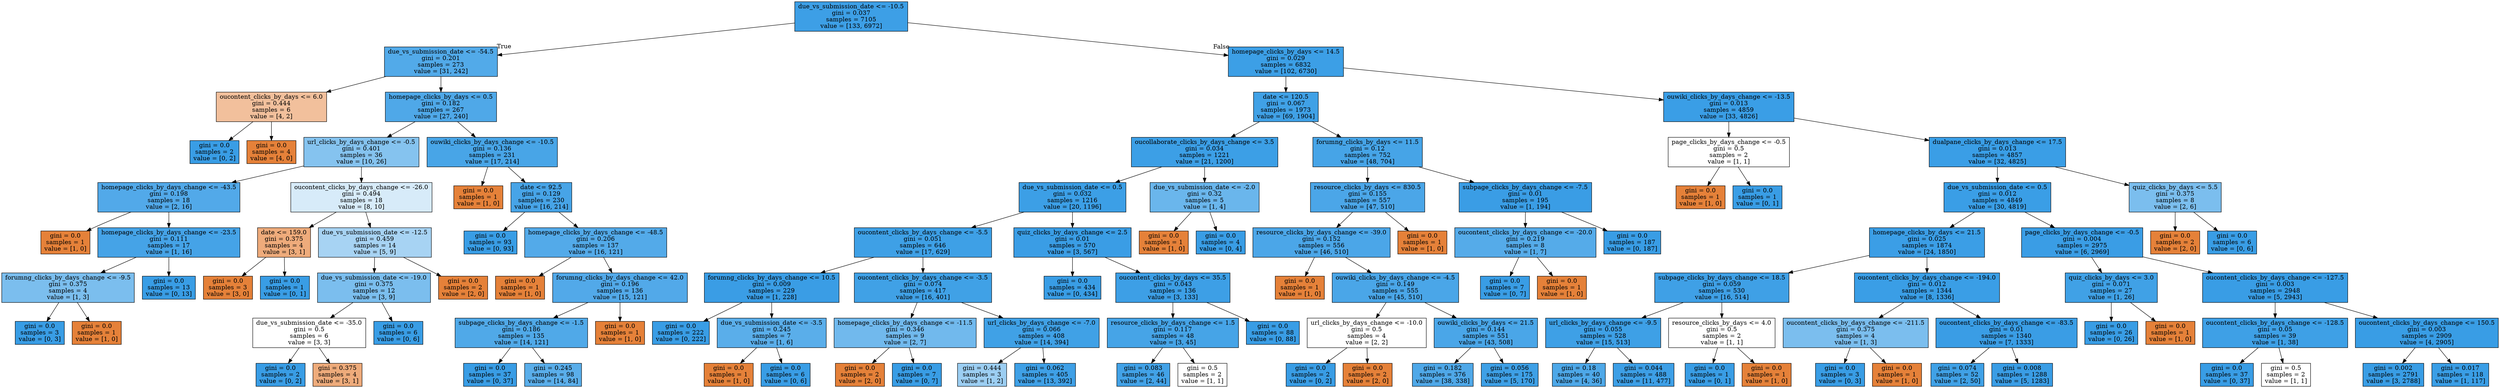 digraph Tree {
node [shape=box, style="filled", color="black"] ;
0 [label="due_vs_submission_date <= -10.5\ngini = 0.037\nsamples = 7105\nvalue = [133, 6972]", fillcolor="#399de5fa"] ;
1 [label="due_vs_submission_date <= -54.5\ngini = 0.201\nsamples = 273\nvalue = [31, 242]", fillcolor="#399de5de"] ;
0 -> 1 [labeldistance=2.5, labelangle=45, headlabel="True"] ;
2 [label="oucontent_clicks_by_days <= 6.0\ngini = 0.444\nsamples = 6\nvalue = [4, 2]", fillcolor="#e581397f"] ;
1 -> 2 ;
3 [label="gini = 0.0\nsamples = 2\nvalue = [0, 2]", fillcolor="#399de5ff"] ;
2 -> 3 ;
4 [label="gini = 0.0\nsamples = 4\nvalue = [4, 0]", fillcolor="#e58139ff"] ;
2 -> 4 ;
5 [label="homepage_clicks_by_days <= 0.5\ngini = 0.182\nsamples = 267\nvalue = [27, 240]", fillcolor="#399de5e2"] ;
1 -> 5 ;
6 [label="url_clicks_by_days_change <= -0.5\ngini = 0.401\nsamples = 36\nvalue = [10, 26]", fillcolor="#399de59d"] ;
5 -> 6 ;
7 [label="homepage_clicks_by_days_change <= -43.5\ngini = 0.198\nsamples = 18\nvalue = [2, 16]", fillcolor="#399de5df"] ;
6 -> 7 ;
8 [label="gini = 0.0\nsamples = 1\nvalue = [1, 0]", fillcolor="#e58139ff"] ;
7 -> 8 ;
9 [label="homepage_clicks_by_days_change <= -23.5\ngini = 0.111\nsamples = 17\nvalue = [1, 16]", fillcolor="#399de5ef"] ;
7 -> 9 ;
10 [label="forumng_clicks_by_days_change <= -9.5\ngini = 0.375\nsamples = 4\nvalue = [1, 3]", fillcolor="#399de5aa"] ;
9 -> 10 ;
11 [label="gini = 0.0\nsamples = 3\nvalue = [0, 3]", fillcolor="#399de5ff"] ;
10 -> 11 ;
12 [label="gini = 0.0\nsamples = 1\nvalue = [1, 0]", fillcolor="#e58139ff"] ;
10 -> 12 ;
13 [label="gini = 0.0\nsamples = 13\nvalue = [0, 13]", fillcolor="#399de5ff"] ;
9 -> 13 ;
14 [label="oucontent_clicks_by_days_change <= -26.0\ngini = 0.494\nsamples = 18\nvalue = [8, 10]", fillcolor="#399de533"] ;
6 -> 14 ;
15 [label="date <= 159.0\ngini = 0.375\nsamples = 4\nvalue = [3, 1]", fillcolor="#e58139aa"] ;
14 -> 15 ;
16 [label="gini = 0.0\nsamples = 3\nvalue = [3, 0]", fillcolor="#e58139ff"] ;
15 -> 16 ;
17 [label="gini = 0.0\nsamples = 1\nvalue = [0, 1]", fillcolor="#399de5ff"] ;
15 -> 17 ;
18 [label="due_vs_submission_date <= -12.5\ngini = 0.459\nsamples = 14\nvalue = [5, 9]", fillcolor="#399de571"] ;
14 -> 18 ;
19 [label="due_vs_submission_date <= -19.0\ngini = 0.375\nsamples = 12\nvalue = [3, 9]", fillcolor="#399de5aa"] ;
18 -> 19 ;
20 [label="due_vs_submission_date <= -35.0\ngini = 0.5\nsamples = 6\nvalue = [3, 3]", fillcolor="#e5813900"] ;
19 -> 20 ;
21 [label="gini = 0.0\nsamples = 2\nvalue = [0, 2]", fillcolor="#399de5ff"] ;
20 -> 21 ;
22 [label="gini = 0.375\nsamples = 4\nvalue = [3, 1]", fillcolor="#e58139aa"] ;
20 -> 22 ;
23 [label="gini = 0.0\nsamples = 6\nvalue = [0, 6]", fillcolor="#399de5ff"] ;
19 -> 23 ;
24 [label="gini = 0.0\nsamples = 2\nvalue = [2, 0]", fillcolor="#e58139ff"] ;
18 -> 24 ;
25 [label="ouwiki_clicks_by_days_change <= -10.5\ngini = 0.136\nsamples = 231\nvalue = [17, 214]", fillcolor="#399de5eb"] ;
5 -> 25 ;
26 [label="gini = 0.0\nsamples = 1\nvalue = [1, 0]", fillcolor="#e58139ff"] ;
25 -> 26 ;
27 [label="date <= 92.5\ngini = 0.129\nsamples = 230\nvalue = [16, 214]", fillcolor="#399de5ec"] ;
25 -> 27 ;
28 [label="gini = 0.0\nsamples = 93\nvalue = [0, 93]", fillcolor="#399de5ff"] ;
27 -> 28 ;
29 [label="homepage_clicks_by_days_change <= -48.5\ngini = 0.206\nsamples = 137\nvalue = [16, 121]", fillcolor="#399de5dd"] ;
27 -> 29 ;
30 [label="gini = 0.0\nsamples = 1\nvalue = [1, 0]", fillcolor="#e58139ff"] ;
29 -> 30 ;
31 [label="forumng_clicks_by_days_change <= 42.0\ngini = 0.196\nsamples = 136\nvalue = [15, 121]", fillcolor="#399de5df"] ;
29 -> 31 ;
32 [label="subpage_clicks_by_days_change <= -1.5\ngini = 0.186\nsamples = 135\nvalue = [14, 121]", fillcolor="#399de5e1"] ;
31 -> 32 ;
33 [label="gini = 0.0\nsamples = 37\nvalue = [0, 37]", fillcolor="#399de5ff"] ;
32 -> 33 ;
34 [label="gini = 0.245\nsamples = 98\nvalue = [14, 84]", fillcolor="#399de5d4"] ;
32 -> 34 ;
35 [label="gini = 0.0\nsamples = 1\nvalue = [1, 0]", fillcolor="#e58139ff"] ;
31 -> 35 ;
36 [label="homepage_clicks_by_days <= 14.5\ngini = 0.029\nsamples = 6832\nvalue = [102, 6730]", fillcolor="#399de5fb"] ;
0 -> 36 [labeldistance=2.5, labelangle=-45, headlabel="False"] ;
37 [label="date <= 120.5\ngini = 0.067\nsamples = 1973\nvalue = [69, 1904]", fillcolor="#399de5f6"] ;
36 -> 37 ;
38 [label="oucollaborate_clicks_by_days_change <= 3.5\ngini = 0.034\nsamples = 1221\nvalue = [21, 1200]", fillcolor="#399de5fb"] ;
37 -> 38 ;
39 [label="due_vs_submission_date <= 0.5\ngini = 0.032\nsamples = 1216\nvalue = [20, 1196]", fillcolor="#399de5fb"] ;
38 -> 39 ;
40 [label="oucontent_clicks_by_days_change <= -5.5\ngini = 0.051\nsamples = 646\nvalue = [17, 629]", fillcolor="#399de5f8"] ;
39 -> 40 ;
41 [label="forumng_clicks_by_days_change <= 10.5\ngini = 0.009\nsamples = 229\nvalue = [1, 228]", fillcolor="#399de5fe"] ;
40 -> 41 ;
42 [label="gini = 0.0\nsamples = 222\nvalue = [0, 222]", fillcolor="#399de5ff"] ;
41 -> 42 ;
43 [label="due_vs_submission_date <= -3.5\ngini = 0.245\nsamples = 7\nvalue = [1, 6]", fillcolor="#399de5d4"] ;
41 -> 43 ;
44 [label="gini = 0.0\nsamples = 1\nvalue = [1, 0]", fillcolor="#e58139ff"] ;
43 -> 44 ;
45 [label="gini = 0.0\nsamples = 6\nvalue = [0, 6]", fillcolor="#399de5ff"] ;
43 -> 45 ;
46 [label="oucontent_clicks_by_days_change <= -3.5\ngini = 0.074\nsamples = 417\nvalue = [16, 401]", fillcolor="#399de5f5"] ;
40 -> 46 ;
47 [label="homepage_clicks_by_days_change <= -11.5\ngini = 0.346\nsamples = 9\nvalue = [2, 7]", fillcolor="#399de5b6"] ;
46 -> 47 ;
48 [label="gini = 0.0\nsamples = 2\nvalue = [2, 0]", fillcolor="#e58139ff"] ;
47 -> 48 ;
49 [label="gini = 0.0\nsamples = 7\nvalue = [0, 7]", fillcolor="#399de5ff"] ;
47 -> 49 ;
50 [label="url_clicks_by_days_change <= -7.0\ngini = 0.066\nsamples = 408\nvalue = [14, 394]", fillcolor="#399de5f6"] ;
46 -> 50 ;
51 [label="gini = 0.444\nsamples = 3\nvalue = [1, 2]", fillcolor="#399de57f"] ;
50 -> 51 ;
52 [label="gini = 0.062\nsamples = 405\nvalue = [13, 392]", fillcolor="#399de5f7"] ;
50 -> 52 ;
53 [label="quiz_clicks_by_days_change <= 2.5\ngini = 0.01\nsamples = 570\nvalue = [3, 567]", fillcolor="#399de5fe"] ;
39 -> 53 ;
54 [label="gini = 0.0\nsamples = 434\nvalue = [0, 434]", fillcolor="#399de5ff"] ;
53 -> 54 ;
55 [label="oucontent_clicks_by_days <= 35.5\ngini = 0.043\nsamples = 136\nvalue = [3, 133]", fillcolor="#399de5f9"] ;
53 -> 55 ;
56 [label="resource_clicks_by_days_change <= 1.5\ngini = 0.117\nsamples = 48\nvalue = [3, 45]", fillcolor="#399de5ee"] ;
55 -> 56 ;
57 [label="gini = 0.083\nsamples = 46\nvalue = [2, 44]", fillcolor="#399de5f3"] ;
56 -> 57 ;
58 [label="gini = 0.5\nsamples = 2\nvalue = [1, 1]", fillcolor="#e5813900"] ;
56 -> 58 ;
59 [label="gini = 0.0\nsamples = 88\nvalue = [0, 88]", fillcolor="#399de5ff"] ;
55 -> 59 ;
60 [label="due_vs_submission_date <= -2.0\ngini = 0.32\nsamples = 5\nvalue = [1, 4]", fillcolor="#399de5bf"] ;
38 -> 60 ;
61 [label="gini = 0.0\nsamples = 1\nvalue = [1, 0]", fillcolor="#e58139ff"] ;
60 -> 61 ;
62 [label="gini = 0.0\nsamples = 4\nvalue = [0, 4]", fillcolor="#399de5ff"] ;
60 -> 62 ;
63 [label="forumng_clicks_by_days <= 11.5\ngini = 0.12\nsamples = 752\nvalue = [48, 704]", fillcolor="#399de5ee"] ;
37 -> 63 ;
64 [label="resource_clicks_by_days <= 830.5\ngini = 0.155\nsamples = 557\nvalue = [47, 510]", fillcolor="#399de5e7"] ;
63 -> 64 ;
65 [label="resource_clicks_by_days_change <= -39.0\ngini = 0.152\nsamples = 556\nvalue = [46, 510]", fillcolor="#399de5e8"] ;
64 -> 65 ;
66 [label="gini = 0.0\nsamples = 1\nvalue = [1, 0]", fillcolor="#e58139ff"] ;
65 -> 66 ;
67 [label="ouwiki_clicks_by_days_change <= -4.5\ngini = 0.149\nsamples = 555\nvalue = [45, 510]", fillcolor="#399de5e9"] ;
65 -> 67 ;
68 [label="url_clicks_by_days_change <= -10.0\ngini = 0.5\nsamples = 4\nvalue = [2, 2]", fillcolor="#e5813900"] ;
67 -> 68 ;
69 [label="gini = 0.0\nsamples = 2\nvalue = [0, 2]", fillcolor="#399de5ff"] ;
68 -> 69 ;
70 [label="gini = 0.0\nsamples = 2\nvalue = [2, 0]", fillcolor="#e58139ff"] ;
68 -> 70 ;
71 [label="ouwiki_clicks_by_days <= 21.5\ngini = 0.144\nsamples = 551\nvalue = [43, 508]", fillcolor="#399de5e9"] ;
67 -> 71 ;
72 [label="gini = 0.182\nsamples = 376\nvalue = [38, 338]", fillcolor="#399de5e2"] ;
71 -> 72 ;
73 [label="gini = 0.056\nsamples = 175\nvalue = [5, 170]", fillcolor="#399de5f8"] ;
71 -> 73 ;
74 [label="gini = 0.0\nsamples = 1\nvalue = [1, 0]", fillcolor="#e58139ff"] ;
64 -> 74 ;
75 [label="subpage_clicks_by_days_change <= -7.5\ngini = 0.01\nsamples = 195\nvalue = [1, 194]", fillcolor="#399de5fe"] ;
63 -> 75 ;
76 [label="oucontent_clicks_by_days_change <= -20.0\ngini = 0.219\nsamples = 8\nvalue = [1, 7]", fillcolor="#399de5db"] ;
75 -> 76 ;
77 [label="gini = 0.0\nsamples = 7\nvalue = [0, 7]", fillcolor="#399de5ff"] ;
76 -> 77 ;
78 [label="gini = 0.0\nsamples = 1\nvalue = [1, 0]", fillcolor="#e58139ff"] ;
76 -> 78 ;
79 [label="gini = 0.0\nsamples = 187\nvalue = [0, 187]", fillcolor="#399de5ff"] ;
75 -> 79 ;
80 [label="ouwiki_clicks_by_days_change <= -13.5\ngini = 0.013\nsamples = 4859\nvalue = [33, 4826]", fillcolor="#399de5fd"] ;
36 -> 80 ;
81 [label="page_clicks_by_days_change <= -0.5\ngini = 0.5\nsamples = 2\nvalue = [1, 1]", fillcolor="#e5813900"] ;
80 -> 81 ;
82 [label="gini = 0.0\nsamples = 1\nvalue = [1, 0]", fillcolor="#e58139ff"] ;
81 -> 82 ;
83 [label="gini = 0.0\nsamples = 1\nvalue = [0, 1]", fillcolor="#399de5ff"] ;
81 -> 83 ;
84 [label="dualpane_clicks_by_days_change <= 17.5\ngini = 0.013\nsamples = 4857\nvalue = [32, 4825]", fillcolor="#399de5fd"] ;
80 -> 84 ;
85 [label="due_vs_submission_date <= 0.5\ngini = 0.012\nsamples = 4849\nvalue = [30, 4819]", fillcolor="#399de5fd"] ;
84 -> 85 ;
86 [label="homepage_clicks_by_days <= 21.5\ngini = 0.025\nsamples = 1874\nvalue = [24, 1850]", fillcolor="#399de5fc"] ;
85 -> 86 ;
87 [label="subpage_clicks_by_days_change <= 18.5\ngini = 0.059\nsamples = 530\nvalue = [16, 514]", fillcolor="#399de5f7"] ;
86 -> 87 ;
88 [label="url_clicks_by_days_change <= -9.5\ngini = 0.055\nsamples = 528\nvalue = [15, 513]", fillcolor="#399de5f8"] ;
87 -> 88 ;
89 [label="gini = 0.18\nsamples = 40\nvalue = [4, 36]", fillcolor="#399de5e3"] ;
88 -> 89 ;
90 [label="gini = 0.044\nsamples = 488\nvalue = [11, 477]", fillcolor="#399de5f9"] ;
88 -> 90 ;
91 [label="resource_clicks_by_days <= 4.0\ngini = 0.5\nsamples = 2\nvalue = [1, 1]", fillcolor="#e5813900"] ;
87 -> 91 ;
92 [label="gini = 0.0\nsamples = 1\nvalue = [0, 1]", fillcolor="#399de5ff"] ;
91 -> 92 ;
93 [label="gini = 0.0\nsamples = 1\nvalue = [1, 0]", fillcolor="#e58139ff"] ;
91 -> 93 ;
94 [label="oucontent_clicks_by_days_change <= -194.0\ngini = 0.012\nsamples = 1344\nvalue = [8, 1336]", fillcolor="#399de5fd"] ;
86 -> 94 ;
95 [label="oucontent_clicks_by_days_change <= -211.5\ngini = 0.375\nsamples = 4\nvalue = [1, 3]", fillcolor="#399de5aa"] ;
94 -> 95 ;
96 [label="gini = 0.0\nsamples = 3\nvalue = [0, 3]", fillcolor="#399de5ff"] ;
95 -> 96 ;
97 [label="gini = 0.0\nsamples = 1\nvalue = [1, 0]", fillcolor="#e58139ff"] ;
95 -> 97 ;
98 [label="oucontent_clicks_by_days_change <= -83.5\ngini = 0.01\nsamples = 1340\nvalue = [7, 1333]", fillcolor="#399de5fe"] ;
94 -> 98 ;
99 [label="gini = 0.074\nsamples = 52\nvalue = [2, 50]", fillcolor="#399de5f5"] ;
98 -> 99 ;
100 [label="gini = 0.008\nsamples = 1288\nvalue = [5, 1283]", fillcolor="#399de5fe"] ;
98 -> 100 ;
101 [label="page_clicks_by_days_change <= -0.5\ngini = 0.004\nsamples = 2975\nvalue = [6, 2969]", fillcolor="#399de5fe"] ;
85 -> 101 ;
102 [label="quiz_clicks_by_days <= 3.0\ngini = 0.071\nsamples = 27\nvalue = [1, 26]", fillcolor="#399de5f5"] ;
101 -> 102 ;
103 [label="gini = 0.0\nsamples = 26\nvalue = [0, 26]", fillcolor="#399de5ff"] ;
102 -> 103 ;
104 [label="gini = 0.0\nsamples = 1\nvalue = [1, 0]", fillcolor="#e58139ff"] ;
102 -> 104 ;
105 [label="oucontent_clicks_by_days_change <= -127.5\ngini = 0.003\nsamples = 2948\nvalue = [5, 2943]", fillcolor="#399de5ff"] ;
101 -> 105 ;
106 [label="oucontent_clicks_by_days_change <= -128.5\ngini = 0.05\nsamples = 39\nvalue = [1, 38]", fillcolor="#399de5f8"] ;
105 -> 106 ;
107 [label="gini = 0.0\nsamples = 37\nvalue = [0, 37]", fillcolor="#399de5ff"] ;
106 -> 107 ;
108 [label="gini = 0.5\nsamples = 2\nvalue = [1, 1]", fillcolor="#e5813900"] ;
106 -> 108 ;
109 [label="oucontent_clicks_by_days_change <= 150.5\ngini = 0.003\nsamples = 2909\nvalue = [4, 2905]", fillcolor="#399de5ff"] ;
105 -> 109 ;
110 [label="gini = 0.002\nsamples = 2791\nvalue = [3, 2788]", fillcolor="#399de5ff"] ;
109 -> 110 ;
111 [label="gini = 0.017\nsamples = 118\nvalue = [1, 117]", fillcolor="#399de5fd"] ;
109 -> 111 ;
112 [label="quiz_clicks_by_days <= 5.5\ngini = 0.375\nsamples = 8\nvalue = [2, 6]", fillcolor="#399de5aa"] ;
84 -> 112 ;
113 [label="gini = 0.0\nsamples = 2\nvalue = [2, 0]", fillcolor="#e58139ff"] ;
112 -> 113 ;
114 [label="gini = 0.0\nsamples = 6\nvalue = [0, 6]", fillcolor="#399de5ff"] ;
112 -> 114 ;
}